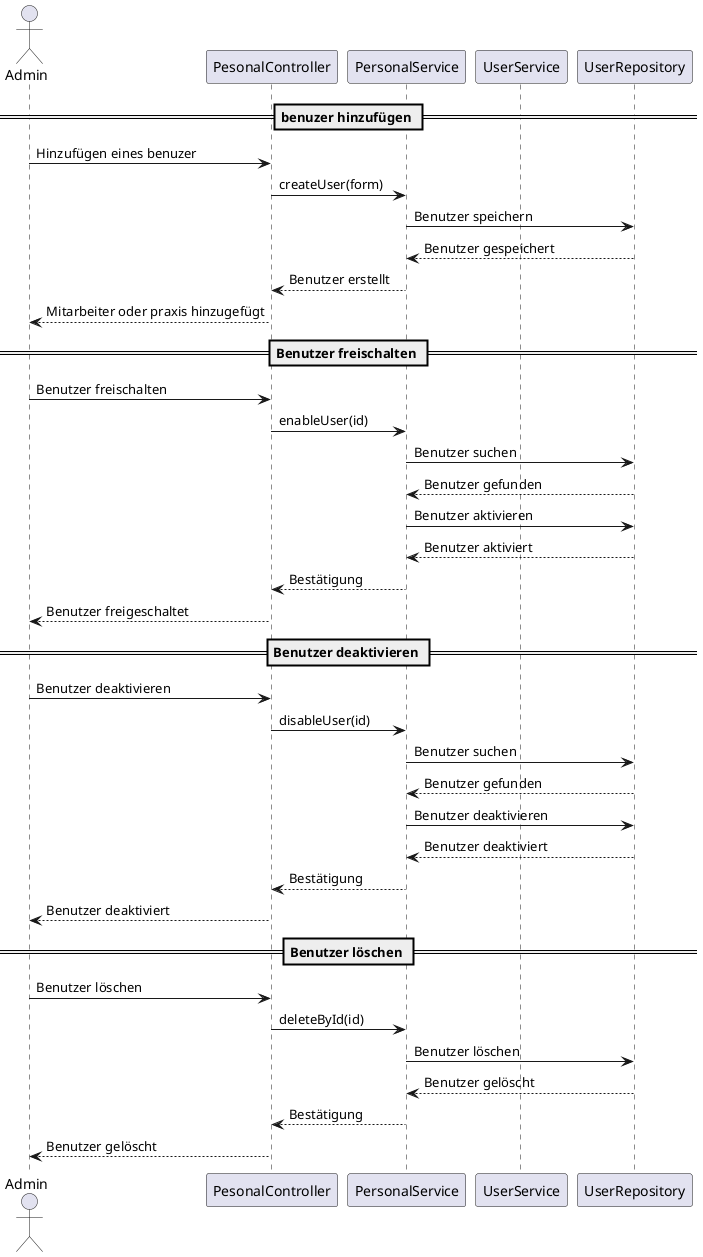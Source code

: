 @startuml
actor Admin
participant "PesonalController" as PC
participant "PersonalService" as PS
participant "UserService" as US
participant "UserRepository" as UR

== benuzer hinzufügen ==
Admin -> PC: Hinzufügen eines benuzer
PC -> PS: createUser(form)
PS -> UR: Benutzer speichern
UR --> PS: Benutzer gespeichert
PS --> PC: Benutzer erstellt
PC --> Admin: Mitarbeiter oder praxis hinzugefügt

== Benutzer freischalten ==
Admin -> PC: Benutzer freischalten
PC -> PS: enableUser(id)
PS -> UR: Benutzer suchen
UR --> PS: Benutzer gefunden
PS -> UR: Benutzer aktivieren
UR --> PS: Benutzer aktiviert
PS --> PC: Bestätigung
PC --> Admin: Benutzer freigeschaltet

== Benutzer deaktivieren ==
Admin -> PC: Benutzer deaktivieren
PC -> PS: disableUser(id)
PS -> UR: Benutzer suchen
UR --> PS: Benutzer gefunden
PS -> UR: Benutzer deaktivieren
UR --> PS: Benutzer deaktiviert
PS --> PC: Bestätigung
PC --> Admin: Benutzer deaktiviert

== Benutzer löschen ==
Admin -> PC: Benutzer löschen
PC -> PS: deleteById(id)
PS -> UR: Benutzer löschen
UR --> PS: Benutzer gelöscht
PS --> PC: Bestätigung
PC --> Admin: Benutzer gelöscht

@enduml
